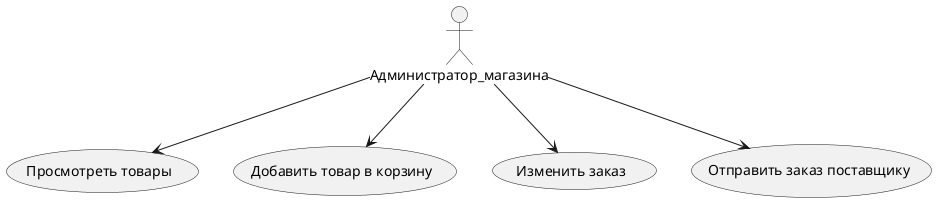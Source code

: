 @startuml Администратор_мазагина

Администратор_магазина --> (Просмотреть товары)
Администратор_магазина --> (Добавить товар в корзину)
Администратор_магазина --> (Изменить заказ)
Администратор_магазина --> (Отправить заказ поставщику)



@enduml